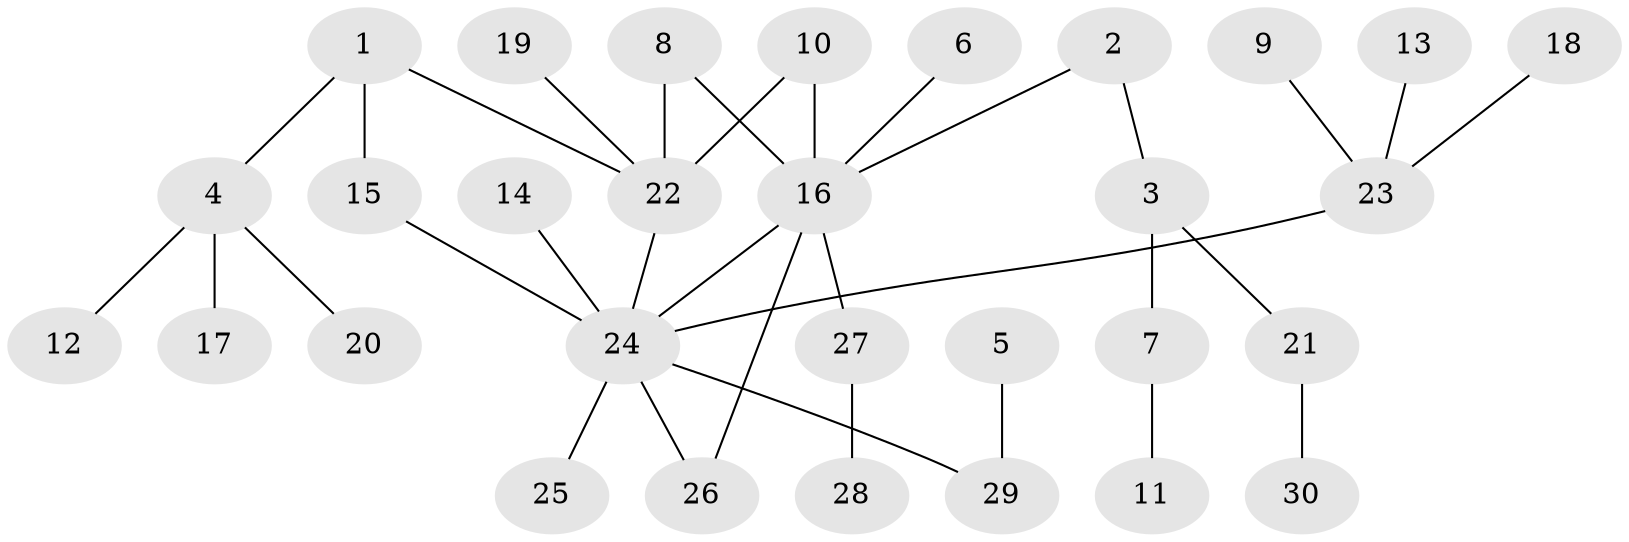 // original degree distribution, {3: 0.11666666666666667, 10: 0.016666666666666666, 6: 0.03333333333333333, 4: 0.08333333333333333, 9: 0.016666666666666666, 2: 0.16666666666666666, 1: 0.5666666666666667}
// Generated by graph-tools (version 1.1) at 2025/36/03/04/25 23:36:56]
// undirected, 30 vertices, 33 edges
graph export_dot {
  node [color=gray90,style=filled];
  1;
  2;
  3;
  4;
  5;
  6;
  7;
  8;
  9;
  10;
  11;
  12;
  13;
  14;
  15;
  16;
  17;
  18;
  19;
  20;
  21;
  22;
  23;
  24;
  25;
  26;
  27;
  28;
  29;
  30;
  1 -- 4 [weight=1.0];
  1 -- 15 [weight=1.0];
  1 -- 22 [weight=1.0];
  2 -- 3 [weight=1.0];
  2 -- 16 [weight=1.0];
  3 -- 7 [weight=1.0];
  3 -- 21 [weight=1.0];
  4 -- 12 [weight=1.0];
  4 -- 17 [weight=1.0];
  4 -- 20 [weight=1.0];
  5 -- 29 [weight=1.0];
  6 -- 16 [weight=1.0];
  7 -- 11 [weight=1.0];
  8 -- 16 [weight=1.0];
  8 -- 22 [weight=1.0];
  9 -- 23 [weight=1.0];
  10 -- 16 [weight=1.0];
  10 -- 22 [weight=1.0];
  13 -- 23 [weight=1.0];
  14 -- 24 [weight=1.0];
  15 -- 24 [weight=1.0];
  16 -- 24 [weight=1.0];
  16 -- 26 [weight=1.0];
  16 -- 27 [weight=1.0];
  18 -- 23 [weight=1.0];
  19 -- 22 [weight=1.0];
  21 -- 30 [weight=1.0];
  22 -- 24 [weight=1.0];
  23 -- 24 [weight=1.0];
  24 -- 25 [weight=1.0];
  24 -- 26 [weight=1.0];
  24 -- 29 [weight=1.0];
  27 -- 28 [weight=1.0];
}
